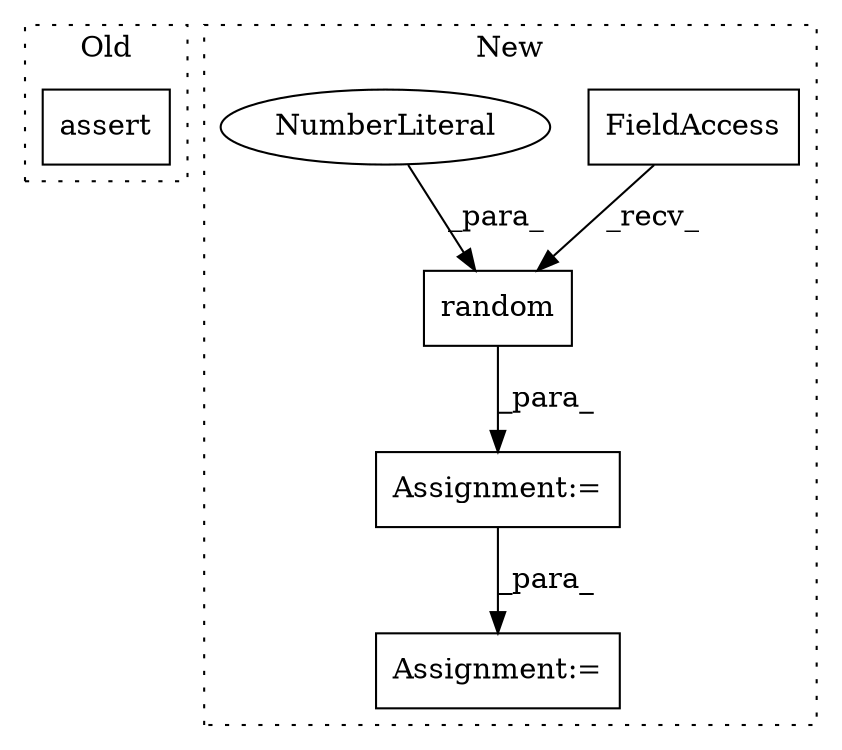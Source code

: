 digraph G {
subgraph cluster0 {
1 [label="assert" a="6" s="11799" l="7" shape="box"];
label = "Old";
style="dotted";
}
subgraph cluster1 {
2 [label="random" a="32" s="12041,12059" l="7,1" shape="box"];
3 [label="FieldAccess" a="22" s="12028" l="12" shape="box"];
4 [label="Assignment:=" a="7" s="12238" l="1" shape="box"];
5 [label="Assignment:=" a="7" s="12013" l="1" shape="box"];
6 [label="NumberLiteral" a="34" s="12052" l="3" shape="ellipse"];
label = "New";
style="dotted";
}
2 -> 5 [label="_para_"];
3 -> 2 [label="_recv_"];
5 -> 4 [label="_para_"];
6 -> 2 [label="_para_"];
}